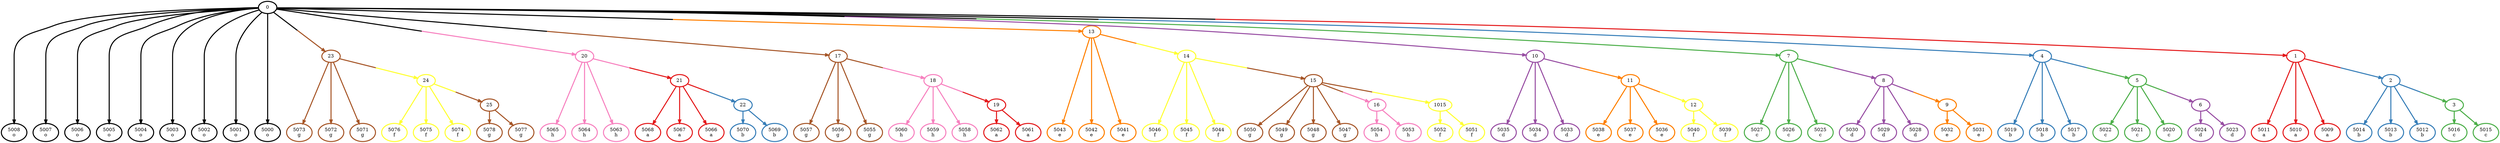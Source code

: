 digraph T {
	{
		rank=same
		105 [penwidth=3,colorscheme=set19,color=7,label="5078\ng"]
		104 [penwidth=3,colorscheme=set19,color=7,label="5077\ng"]
		103 [penwidth=3,colorscheme=set19,color=6,label="5076\nf"]
		102 [penwidth=3,colorscheme=set19,color=6,label="5075\nf"]
		101 [penwidth=3,colorscheme=set19,color=6,label="5074\nf"]
		99 [penwidth=3,colorscheme=set19,color=7,label="5073\ng"]
		98 [penwidth=3,colorscheme=set19,color=7,label="5072\ng"]
		97 [penwidth=3,colorscheme=set19,color=7,label="5071\ng"]
		95 [penwidth=3,colorscheme=set19,color=2,label="5070\nb"]
		94 [penwidth=3,colorscheme=set19,color=2,label="5069\nb"]
		93 [penwidth=3,colorscheme=set19,color=1,label="5068\na"]
		92 [penwidth=3,colorscheme=set19,color=1,label="5067\na"]
		91 [penwidth=3,colorscheme=set19,color=1,label="5066\na"]
		89 [penwidth=3,colorscheme=set19,color=8,label="5065\nh"]
		88 [penwidth=3,colorscheme=set19,color=8,label="5064\nh"]
		87 [penwidth=3,colorscheme=set19,color=8,label="5063\nh"]
		85 [penwidth=3,colorscheme=set19,color=1,label="5062\na"]
		84 [penwidth=3,colorscheme=set19,color=1,label="5061\na"]
		83 [penwidth=3,colorscheme=set19,color=8,label="5060\nh"]
		82 [penwidth=3,colorscheme=set19,color=8,label="5059\nh"]
		81 [penwidth=3,colorscheme=set19,color=8,label="5058\nh"]
		79 [penwidth=3,colorscheme=set19,color=7,label="5057\ng"]
		78 [penwidth=3,colorscheme=set19,color=7,label="5056\ng"]
		77 [penwidth=3,colorscheme=set19,color=7,label="5055\ng"]
		75 [penwidth=3,colorscheme=set19,color=8,label="5054\nh"]
		74 [penwidth=3,colorscheme=set19,color=8,label="5053\nh"]
		73 [penwidth=3,colorscheme=set19,color=6,label="5052\nf"]
		72 [penwidth=3,colorscheme=set19,color=6,label="5051\nf"]
		71 [penwidth=3,colorscheme=set19,color=7,label="5050\ng"]
		70 [penwidth=3,colorscheme=set19,color=7,label="5049\ng"]
		69 [penwidth=3,colorscheme=set19,color=7,label="5048\ng"]
		68 [penwidth=3,colorscheme=set19,color=7,label="5047\ng"]
		65 [penwidth=3,colorscheme=set19,color=6,label="5046\nf"]
		64 [penwidth=3,colorscheme=set19,color=6,label="5045\nf"]
		63 [penwidth=3,colorscheme=set19,color=6,label="5044\nf"]
		61 [penwidth=3,colorscheme=set19,color=5,label="5043\ne"]
		60 [penwidth=3,colorscheme=set19,color=5,label="5042\ne"]
		59 [penwidth=3,colorscheme=set19,color=5,label="5041\ne"]
		57 [penwidth=3,colorscheme=set19,color=6,label="5040\nf"]
		56 [penwidth=3,colorscheme=set19,color=6,label="5039\nf"]
		55 [penwidth=3,colorscheme=set19,color=5,label="5038\ne"]
		54 [penwidth=3,colorscheme=set19,color=5,label="5037\ne"]
		53 [penwidth=3,colorscheme=set19,color=5,label="5036\ne"]
		51 [penwidth=3,colorscheme=set19,color=4,label="5035\nd"]
		50 [penwidth=3,colorscheme=set19,color=4,label="5034\nd"]
		49 [penwidth=3,colorscheme=set19,color=4,label="5033\nd"]
		47 [penwidth=3,colorscheme=set19,color=5,label="5032\ne"]
		46 [penwidth=3,colorscheme=set19,color=5,label="5031\ne"]
		45 [penwidth=3,colorscheme=set19,color=4,label="5030\nd"]
		44 [penwidth=3,colorscheme=set19,color=4,label="5029\nd"]
		43 [penwidth=3,colorscheme=set19,color=4,label="5028\nd"]
		41 [penwidth=3,colorscheme=set19,color=3,label="5027\nc"]
		40 [penwidth=3,colorscheme=set19,color=3,label="5026\nc"]
		39 [penwidth=3,colorscheme=set19,color=3,label="5025\nc"]
		37 [penwidth=3,colorscheme=set19,color=4,label="5024\nd"]
		36 [penwidth=3,colorscheme=set19,color=4,label="5023\nd"]
		35 [penwidth=3,colorscheme=set19,color=3,label="5022\nc"]
		34 [penwidth=3,colorscheme=set19,color=3,label="5021\nc"]
		33 [penwidth=3,colorscheme=set19,color=3,label="5020\nc"]
		31 [penwidth=3,colorscheme=set19,color=2,label="5019\nb"]
		30 [penwidth=3,colorscheme=set19,color=2,label="5018\nb"]
		29 [penwidth=3,colorscheme=set19,color=2,label="5017\nb"]
		27 [penwidth=3,colorscheme=set19,color=3,label="5016\nc"]
		26 [penwidth=3,colorscheme=set19,color=3,label="5015\nc"]
		25 [penwidth=3,colorscheme=set19,color=2,label="5014\nb"]
		24 [penwidth=3,colorscheme=set19,color=2,label="5013\nb"]
		23 [penwidth=3,colorscheme=set19,color=2,label="5012\nb"]
		21 [penwidth=3,colorscheme=set19,color=1,label="5011\na"]
		20 [penwidth=3,colorscheme=set19,color=1,label="5010\na"]
		19 [penwidth=3,colorscheme=set19,color=1,label="5009\na"]
		17 [penwidth=3,colorscheme=set19,color=1392771600,label="5008\no"]
		16 [penwidth=3,colorscheme=set19,color=1392771600,label="5007\no"]
		15 [penwidth=3,colorscheme=set19,color=1392771600,label="5006\no"]
		14 [penwidth=3,colorscheme=set19,color=1392771600,label="5005\no"]
		13 [penwidth=3,colorscheme=set19,color=1392771600,label="5004\no"]
		12 [penwidth=3,colorscheme=set19,color=1392771600,label="5003\no"]
		11 [penwidth=3,colorscheme=set19,color=1392771600,label="5002\no"]
		10 [penwidth=3,colorscheme=set19,color=1392771600,label="5001\no"]
		9 [penwidth=3,colorscheme=set19,color=1392771600,label="5000\no"]
	}
	100 [penwidth=3,colorscheme=set19,color=7,label="25"]
	96 [penwidth=3,colorscheme=set19,color=6,label="24"]
	90 [penwidth=3,colorscheme=set19,color=2,label="22"]
	86 [penwidth=3,colorscheme=set19,color=1,label="21"]
	80 [penwidth=3,colorscheme=set19,color=1,label="19"]
	76 [penwidth=3,colorscheme=set19,color=8,label="18"]
	67 [penwidth=3,colorscheme=set19,color=8,label="16"]
	66 [penwidth=3,colorscheme=set19,color=6,label="1015"]
	62 [penwidth=3,colorscheme=set19,color=7,label="15"]
	58 [penwidth=3,colorscheme=set19,color=6,label="14"]
	52 [penwidth=3,colorscheme=set19,color=6,label="12"]
	48 [penwidth=3,colorscheme=set19,color=5,label="11"]
	42 [penwidth=3,colorscheme=set19,color=5,label="9"]
	38 [penwidth=3,colorscheme=set19,color=4,label="8"]
	32 [penwidth=3,colorscheme=set19,color=4,label="6"]
	28 [penwidth=3,colorscheme=set19,color=3,label="5"]
	22 [penwidth=3,colorscheme=set19,color=3,label="3"]
	18 [penwidth=3,colorscheme=set19,color=2,label="2"]
	8 [penwidth=3,colorscheme=set19,color=7,label="23"]
	7 [penwidth=3,colorscheme=set19,color=8,label="20"]
	6 [penwidth=3,colorscheme=set19,color=7,label="17"]
	5 [penwidth=3,colorscheme=set19,color=5,label="13"]
	4 [penwidth=3,colorscheme=set19,color=4,label="10"]
	3 [penwidth=3,colorscheme=set19,color=3,label="7"]
	2 [penwidth=3,colorscheme=set19,color=2,label="4"]
	1 [penwidth=3,colorscheme=set19,color=1,label="1"]
	0 [penwidth=3,colorscheme=set19,color=1392771600,label="0"]
	100 -> 105 [penwidth=3,colorscheme=set19,color=7]
	100 -> 104 [penwidth=3,colorscheme=set19,color=7]
	96 -> 103 [penwidth=3,colorscheme=set19,color=6]
	96 -> 102 [penwidth=3,colorscheme=set19,color=6]
	96 -> 101 [penwidth=3,colorscheme=set19,color=6]
	96 -> 100 [penwidth=3,colorscheme=set19,color="6;0.5:7"]
	90 -> 95 [penwidth=3,colorscheme=set19,color=2]
	90 -> 94 [penwidth=3,colorscheme=set19,color=2]
	86 -> 93 [penwidth=3,colorscheme=set19,color=1]
	86 -> 92 [penwidth=3,colorscheme=set19,color=1]
	86 -> 91 [penwidth=3,colorscheme=set19,color=1]
	86 -> 90 [penwidth=3,colorscheme=set19,color="1;0.5:2"]
	80 -> 85 [penwidth=3,colorscheme=set19,color=1]
	80 -> 84 [penwidth=3,colorscheme=set19,color=1]
	76 -> 83 [penwidth=3,colorscheme=set19,color=8]
	76 -> 82 [penwidth=3,colorscheme=set19,color=8]
	76 -> 81 [penwidth=3,colorscheme=set19,color=8]
	76 -> 80 [penwidth=3,colorscheme=set19,color="8;0.5:1"]
	67 -> 75 [penwidth=3,colorscheme=set19,color=8]
	67 -> 74 [penwidth=3,colorscheme=set19,color=8]
	66 -> 73 [penwidth=3,colorscheme=set19,color=6]
	66 -> 72 [penwidth=3,colorscheme=set19,color=6]
	62 -> 71 [penwidth=3,colorscheme=set19,color=7]
	62 -> 70 [penwidth=3,colorscheme=set19,color=7]
	62 -> 69 [penwidth=3,colorscheme=set19,color=7]
	62 -> 68 [penwidth=3,colorscheme=set19,color=7]
	62 -> 67 [penwidth=3,colorscheme=set19,color="7;0.5:8"]
	62 -> 66 [penwidth=3,colorscheme=set19,color="7;0.5:6"]
	58 -> 65 [penwidth=3,colorscheme=set19,color=6]
	58 -> 64 [penwidth=3,colorscheme=set19,color=6]
	58 -> 63 [penwidth=3,colorscheme=set19,color=6]
	58 -> 62 [penwidth=3,colorscheme=set19,color="6;0.5:7"]
	52 -> 57 [penwidth=3,colorscheme=set19,color=6]
	52 -> 56 [penwidth=3,colorscheme=set19,color=6]
	48 -> 55 [penwidth=3,colorscheme=set19,color=5]
	48 -> 54 [penwidth=3,colorscheme=set19,color=5]
	48 -> 53 [penwidth=3,colorscheme=set19,color=5]
	48 -> 52 [penwidth=3,colorscheme=set19,color="5;0.5:6"]
	42 -> 47 [penwidth=3,colorscheme=set19,color=5]
	42 -> 46 [penwidth=3,colorscheme=set19,color=5]
	38 -> 45 [penwidth=3,colorscheme=set19,color=4]
	38 -> 44 [penwidth=3,colorscheme=set19,color=4]
	38 -> 43 [penwidth=3,colorscheme=set19,color=4]
	38 -> 42 [penwidth=3,colorscheme=set19,color="4;0.5:5"]
	32 -> 37 [penwidth=3,colorscheme=set19,color=4]
	32 -> 36 [penwidth=3,colorscheme=set19,color=4]
	28 -> 35 [penwidth=3,colorscheme=set19,color=3]
	28 -> 34 [penwidth=3,colorscheme=set19,color=3]
	28 -> 33 [penwidth=3,colorscheme=set19,color=3]
	28 -> 32 [penwidth=3,colorscheme=set19,color="3;0.5:4"]
	22 -> 27 [penwidth=3,colorscheme=set19,color=3]
	22 -> 26 [penwidth=3,colorscheme=set19,color=3]
	18 -> 25 [penwidth=3,colorscheme=set19,color=2]
	18 -> 24 [penwidth=3,colorscheme=set19,color=2]
	18 -> 23 [penwidth=3,colorscheme=set19,color=2]
	18 -> 22 [penwidth=3,colorscheme=set19,color="2;0.5:3"]
	8 -> 99 [penwidth=3,colorscheme=set19,color=7]
	8 -> 98 [penwidth=3,colorscheme=set19,color=7]
	8 -> 97 [penwidth=3,colorscheme=set19,color=7]
	8 -> 96 [penwidth=3,colorscheme=set19,color="7;0.5:6"]
	7 -> 89 [penwidth=3,colorscheme=set19,color=8]
	7 -> 88 [penwidth=3,colorscheme=set19,color=8]
	7 -> 87 [penwidth=3,colorscheme=set19,color=8]
	7 -> 86 [penwidth=3,colorscheme=set19,color="8;0.5:1"]
	6 -> 79 [penwidth=3,colorscheme=set19,color=7]
	6 -> 78 [penwidth=3,colorscheme=set19,color=7]
	6 -> 77 [penwidth=3,colorscheme=set19,color=7]
	6 -> 76 [penwidth=3,colorscheme=set19,color="7;0.5:8"]
	5 -> 61 [penwidth=3,colorscheme=set19,color=5]
	5 -> 60 [penwidth=3,colorscheme=set19,color=5]
	5 -> 59 [penwidth=3,colorscheme=set19,color=5]
	5 -> 58 [penwidth=3,colorscheme=set19,color="5;0.5:6"]
	4 -> 51 [penwidth=3,colorscheme=set19,color=4]
	4 -> 50 [penwidth=3,colorscheme=set19,color=4]
	4 -> 49 [penwidth=3,colorscheme=set19,color=4]
	4 -> 48 [penwidth=3,colorscheme=set19,color="4;0.5:5"]
	3 -> 41 [penwidth=3,colorscheme=set19,color=3]
	3 -> 40 [penwidth=3,colorscheme=set19,color=3]
	3 -> 39 [penwidth=3,colorscheme=set19,color=3]
	3 -> 38 [penwidth=3,colorscheme=set19,color="3;0.5:4"]
	2 -> 31 [penwidth=3,colorscheme=set19,color=2]
	2 -> 30 [penwidth=3,colorscheme=set19,color=2]
	2 -> 29 [penwidth=3,colorscheme=set19,color=2]
	2 -> 28 [penwidth=3,colorscheme=set19,color="2;0.5:3"]
	1 -> 21 [penwidth=3,colorscheme=set19,color=1]
	1 -> 20 [penwidth=3,colorscheme=set19,color=1]
	1 -> 19 [penwidth=3,colorscheme=set19,color=1]
	1 -> 18 [penwidth=3,colorscheme=set19,color="1;0.5:2"]
	0 -> 17 [penwidth=3,colorscheme=set19,color=1392771600]
	0 -> 16 [penwidth=3,colorscheme=set19,color=1392771600]
	0 -> 15 [penwidth=3,colorscheme=set19,color=1392771600]
	0 -> 14 [penwidth=3,colorscheme=set19,color=1392771600]
	0 -> 13 [penwidth=3,colorscheme=set19,color=1392771600]
	0 -> 12 [penwidth=3,colorscheme=set19,color=1392771600]
	0 -> 11 [penwidth=3,colorscheme=set19,color=1392771600]
	0 -> 10 [penwidth=3,colorscheme=set19,color=1392771600]
	0 -> 9 [penwidth=3,colorscheme=set19,color=1392771600]
	0 -> 8 [penwidth=3,colorscheme=set19,color="1392771600;0.5:7"]
	0 -> 7 [penwidth=3,colorscheme=set19,color="1392771600;0.5:8"]
	0 -> 6 [penwidth=3,colorscheme=set19,color="1392771600;0.5:7"]
	0 -> 5 [penwidth=3,colorscheme=set19,color="1392771600;0.5:5"]
	0 -> 4 [penwidth=3,colorscheme=set19,color="1392771600;0.5:4"]
	0 -> 3 [penwidth=3,colorscheme=set19,color="1392771600;0.5:3"]
	0 -> 2 [penwidth=3,colorscheme=set19,color="1392771600;0.5:2"]
	0 -> 1 [penwidth=3,colorscheme=set19,color="1392771600;0.5:1"]
}
